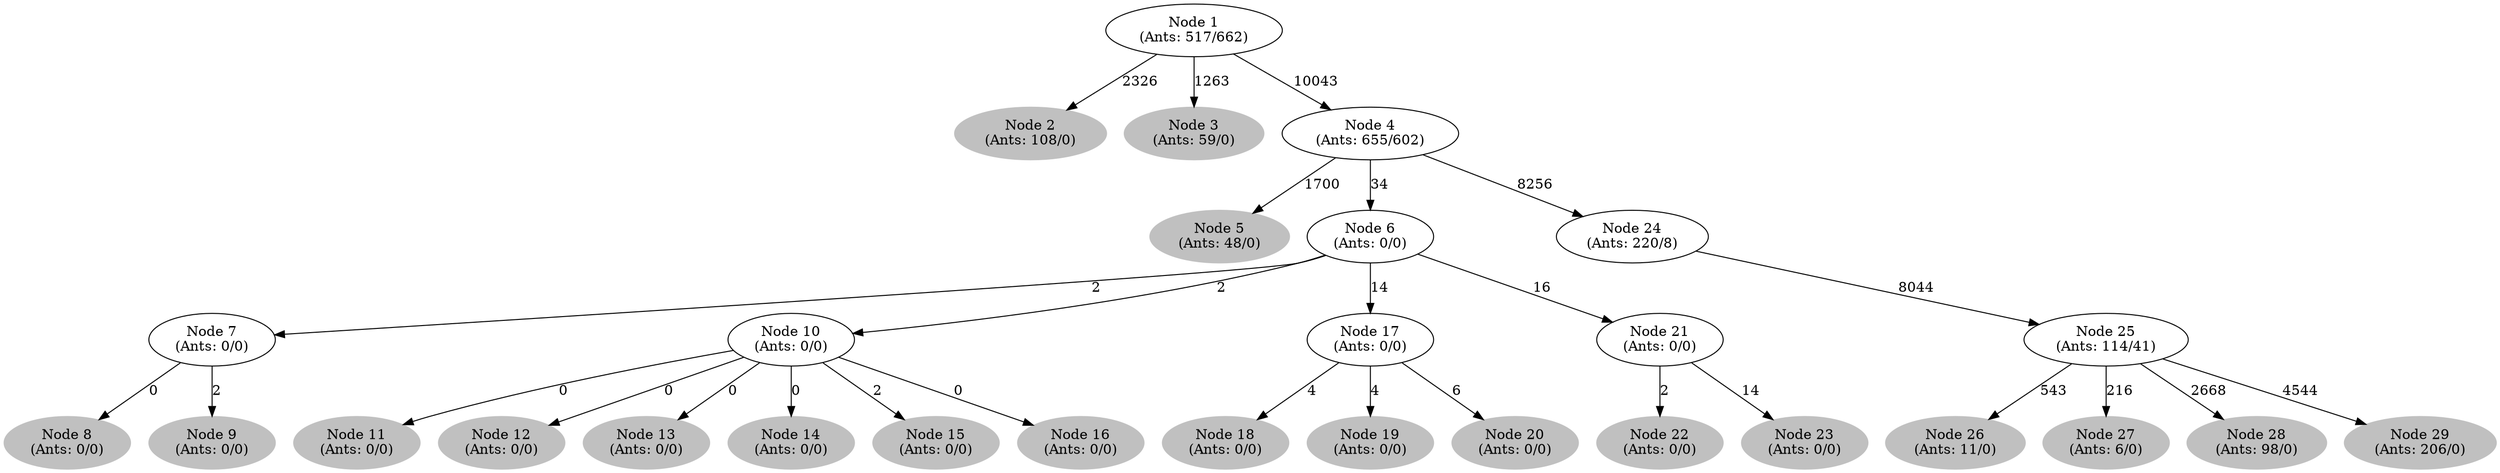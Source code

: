 digraph G {
	
	 "Node 2\n(Ants: 108/0)" [style=filled,color="gray"];
	"Node 1\n(Ants: 517/662)" -> "Node 2\n(Ants: 108/0)" [label=2326];
	 "Node 3\n(Ants: 59/0)" [style=filled,color="gray"];
	"Node 1\n(Ants: 517/662)" -> "Node 3\n(Ants: 59/0)" [label=1263];
	 "Node 1\n(Ants: 517/662)" -> "Node 4\n(Ants: 655/602)" [label=10043];
	 "Node 5\n(Ants: 48/0)" [style=filled,color="gray"];
	"Node 4\n(Ants: 655/602)" -> "Node 5\n(Ants: 48/0)" [label=1700];
	 "Node 4\n(Ants: 655/602)" -> "Node 6\n(Ants: 0/0)" [label=34];
	 "Node 6\n(Ants: 0/0)" -> "Node 7\n(Ants: 0/0)" [label=2];
	 "Node 8\n(Ants: 0/0)" [style=filled,color="gray"];
	"Node 7\n(Ants: 0/0)" -> "Node 8\n(Ants: 0/0)" [label=0];
	 "Node 9\n(Ants: 0/0)" [style=filled,color="gray"];
	"Node 7\n(Ants: 0/0)" -> "Node 9\n(Ants: 0/0)" [label=2];
	 "Node 6\n(Ants: 0/0)" -> "Node 10\n(Ants: 0/0)" [label=2];
	 "Node 11\n(Ants: 0/0)" [style=filled,color="gray"];
	"Node 10\n(Ants: 0/0)" -> "Node 11\n(Ants: 0/0)" [label=0];
	 "Node 12\n(Ants: 0/0)" [style=filled,color="gray"];
	"Node 10\n(Ants: 0/0)" -> "Node 12\n(Ants: 0/0)" [label=0];
	 "Node 13\n(Ants: 0/0)" [style=filled,color="gray"];
	"Node 10\n(Ants: 0/0)" -> "Node 13\n(Ants: 0/0)" [label=0];
	 "Node 14\n(Ants: 0/0)" [style=filled,color="gray"];
	"Node 10\n(Ants: 0/0)" -> "Node 14\n(Ants: 0/0)" [label=0];
	 "Node 15\n(Ants: 0/0)" [style=filled,color="gray"];
	"Node 10\n(Ants: 0/0)" -> "Node 15\n(Ants: 0/0)" [label=2];
	 "Node 16\n(Ants: 0/0)" [style=filled,color="gray"];
	"Node 10\n(Ants: 0/0)" -> "Node 16\n(Ants: 0/0)" [label=0];
	 "Node 6\n(Ants: 0/0)" -> "Node 17\n(Ants: 0/0)" [label=14];
	 "Node 18\n(Ants: 0/0)" [style=filled,color="gray"];
	"Node 17\n(Ants: 0/0)" -> "Node 18\n(Ants: 0/0)" [label=4];
	 "Node 19\n(Ants: 0/0)" [style=filled,color="gray"];
	"Node 17\n(Ants: 0/0)" -> "Node 19\n(Ants: 0/0)" [label=4];
	 "Node 20\n(Ants: 0/0)" [style=filled,color="gray"];
	"Node 17\n(Ants: 0/0)" -> "Node 20\n(Ants: 0/0)" [label=6];
	 "Node 6\n(Ants: 0/0)" -> "Node 21\n(Ants: 0/0)" [label=16];
	 "Node 22\n(Ants: 0/0)" [style=filled,color="gray"];
	"Node 21\n(Ants: 0/0)" -> "Node 22\n(Ants: 0/0)" [label=2];
	 "Node 23\n(Ants: 0/0)" [style=filled,color="gray"];
	"Node 21\n(Ants: 0/0)" -> "Node 23\n(Ants: 0/0)" [label=14];
	 "Node 4\n(Ants: 655/602)" -> "Node 24\n(Ants: 220/8)" [label=8256];
	 "Node 24\n(Ants: 220/8)" -> "Node 25\n(Ants: 114/41)" [label=8044];
	 "Node 26\n(Ants: 11/0)" [style=filled,color="gray"];
	"Node 25\n(Ants: 114/41)" -> "Node 26\n(Ants: 11/0)" [label=543];
	 "Node 27\n(Ants: 6/0)" [style=filled,color="gray"];
	"Node 25\n(Ants: 114/41)" -> "Node 27\n(Ants: 6/0)" [label=216];
	 "Node 28\n(Ants: 98/0)" [style=filled,color="gray"];
	"Node 25\n(Ants: 114/41)" -> "Node 28\n(Ants: 98/0)" [label=2668];
	 "Node 29\n(Ants: 206/0)" [style=filled,color="gray"];
	"Node 25\n(Ants: 114/41)" -> "Node 29\n(Ants: 206/0)" [label=4544];
	 
}
